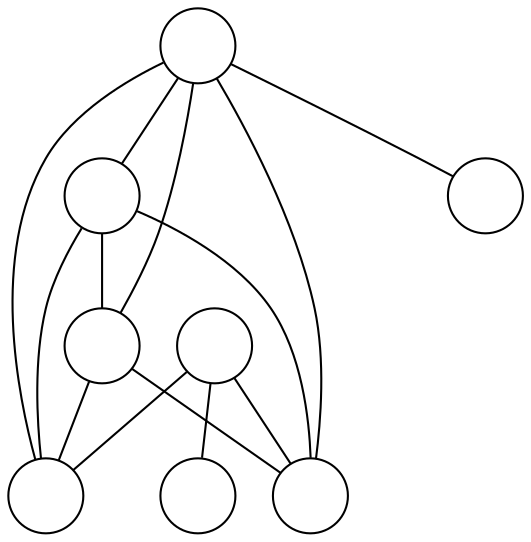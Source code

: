 graph G {
  node[label="", shape=circle]
  0;
  1;
  2;
  3;
  4;
  5;
  6;
  7;
  4 -- 0;
  4 -- 1;
  5 -- 0;
  5 -- 1;
  5 -- 4;
  6 -- 0;
  6 -- 1;
  6 -- 2;
  7 -- 0;
  7 -- 1;
  7 -- 3;
  7 -- 4;
  7 -- 5;
}
